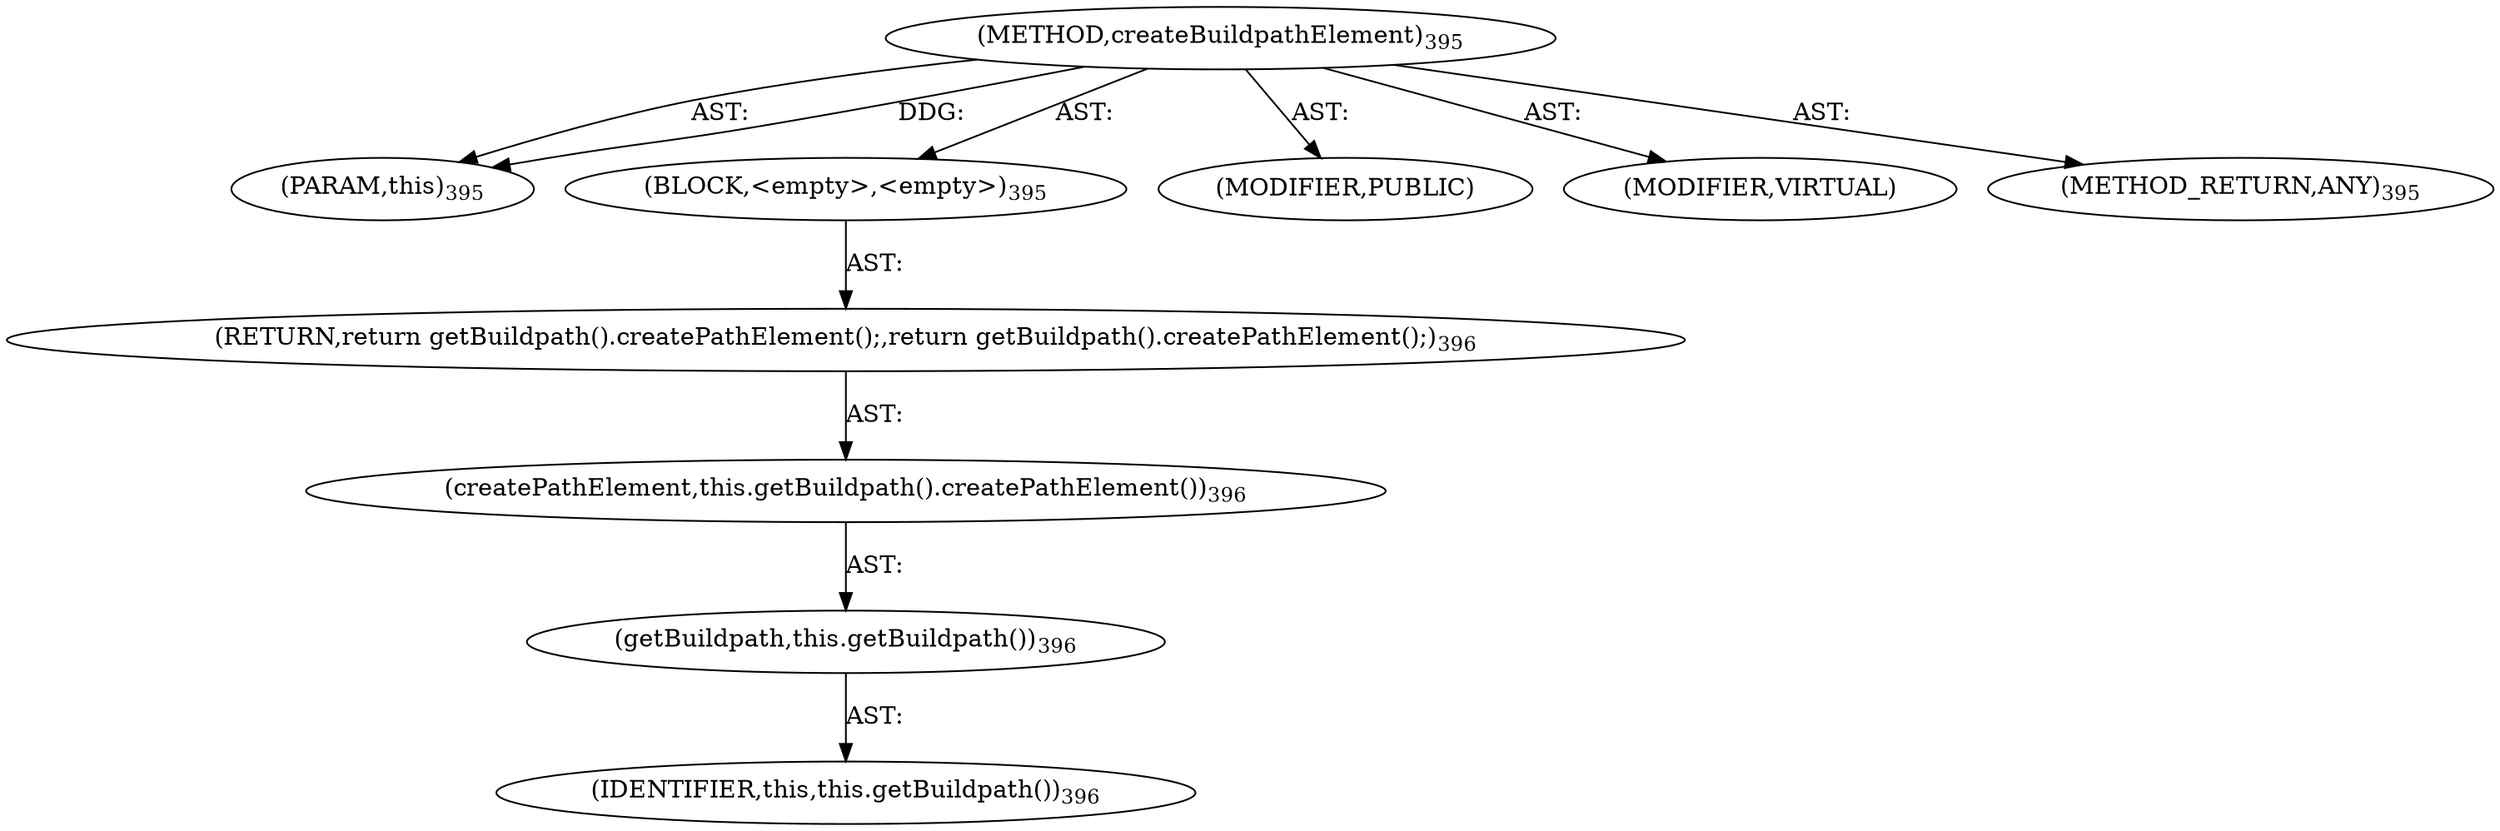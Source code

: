 digraph "createBuildpathElement" {  
"111669149713" [label = <(METHOD,createBuildpathElement)<SUB>395</SUB>> ]
"115964117006" [label = <(PARAM,this)<SUB>395</SUB>> ]
"25769803821" [label = <(BLOCK,&lt;empty&gt;,&lt;empty&gt;)<SUB>395</SUB>> ]
"146028888067" [label = <(RETURN,return getBuildpath().createPathElement();,return getBuildpath().createPathElement();)<SUB>396</SUB>> ]
"30064771216" [label = <(createPathElement,this.getBuildpath().createPathElement())<SUB>396</SUB>> ]
"30064771217" [label = <(getBuildpath,this.getBuildpath())<SUB>396</SUB>> ]
"68719476757" [label = <(IDENTIFIER,this,this.getBuildpath())<SUB>396</SUB>> ]
"133143986221" [label = <(MODIFIER,PUBLIC)> ]
"133143986222" [label = <(MODIFIER,VIRTUAL)> ]
"128849018897" [label = <(METHOD_RETURN,ANY)<SUB>395</SUB>> ]
  "111669149713" -> "115964117006"  [ label = "AST: "] 
  "111669149713" -> "25769803821"  [ label = "AST: "] 
  "111669149713" -> "133143986221"  [ label = "AST: "] 
  "111669149713" -> "133143986222"  [ label = "AST: "] 
  "111669149713" -> "128849018897"  [ label = "AST: "] 
  "25769803821" -> "146028888067"  [ label = "AST: "] 
  "146028888067" -> "30064771216"  [ label = "AST: "] 
  "30064771216" -> "30064771217"  [ label = "AST: "] 
  "30064771217" -> "68719476757"  [ label = "AST: "] 
  "111669149713" -> "115964117006"  [ label = "DDG: "] 
}
